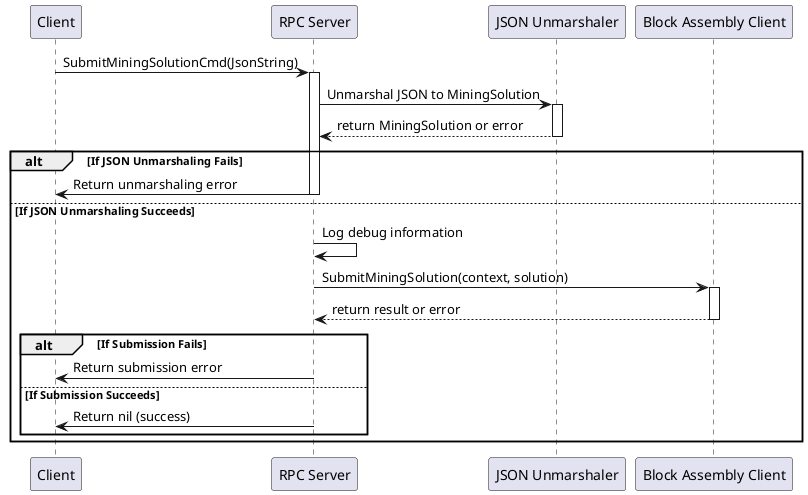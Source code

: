 @startuml
participant Client
participant "RPC Server" as RPC
participant "JSON Unmarshaler" as Unmarshaler
participant "Block Assembly Client" as BlockAssembly

Client -> RPC : SubmitMiningSolutionCmd(JsonString)
activate RPC


RPC -> Unmarshaler : Unmarshal JSON to MiningSolution
activate Unmarshaler
Unmarshaler --> RPC : return MiningSolution or error
deactivate Unmarshaler

alt If JSON Unmarshaling Fails
    RPC -> Client : Return unmarshaling error
    deactivate RPC
else If JSON Unmarshaling Succeeds
    RPC -> RPC : Log debug information

    RPC -> BlockAssembly : SubmitMiningSolution(context, solution)
    activate BlockAssembly
    BlockAssembly --> RPC : return result or error
    deactivate BlockAssembly

    alt If Submission Fails
        RPC -> Client : Return submission error
        deactivate RPC
    else If Submission Succeeds
        RPC -> Client : Return nil (success)
        deactivate RPC
    end
end


@enduml
